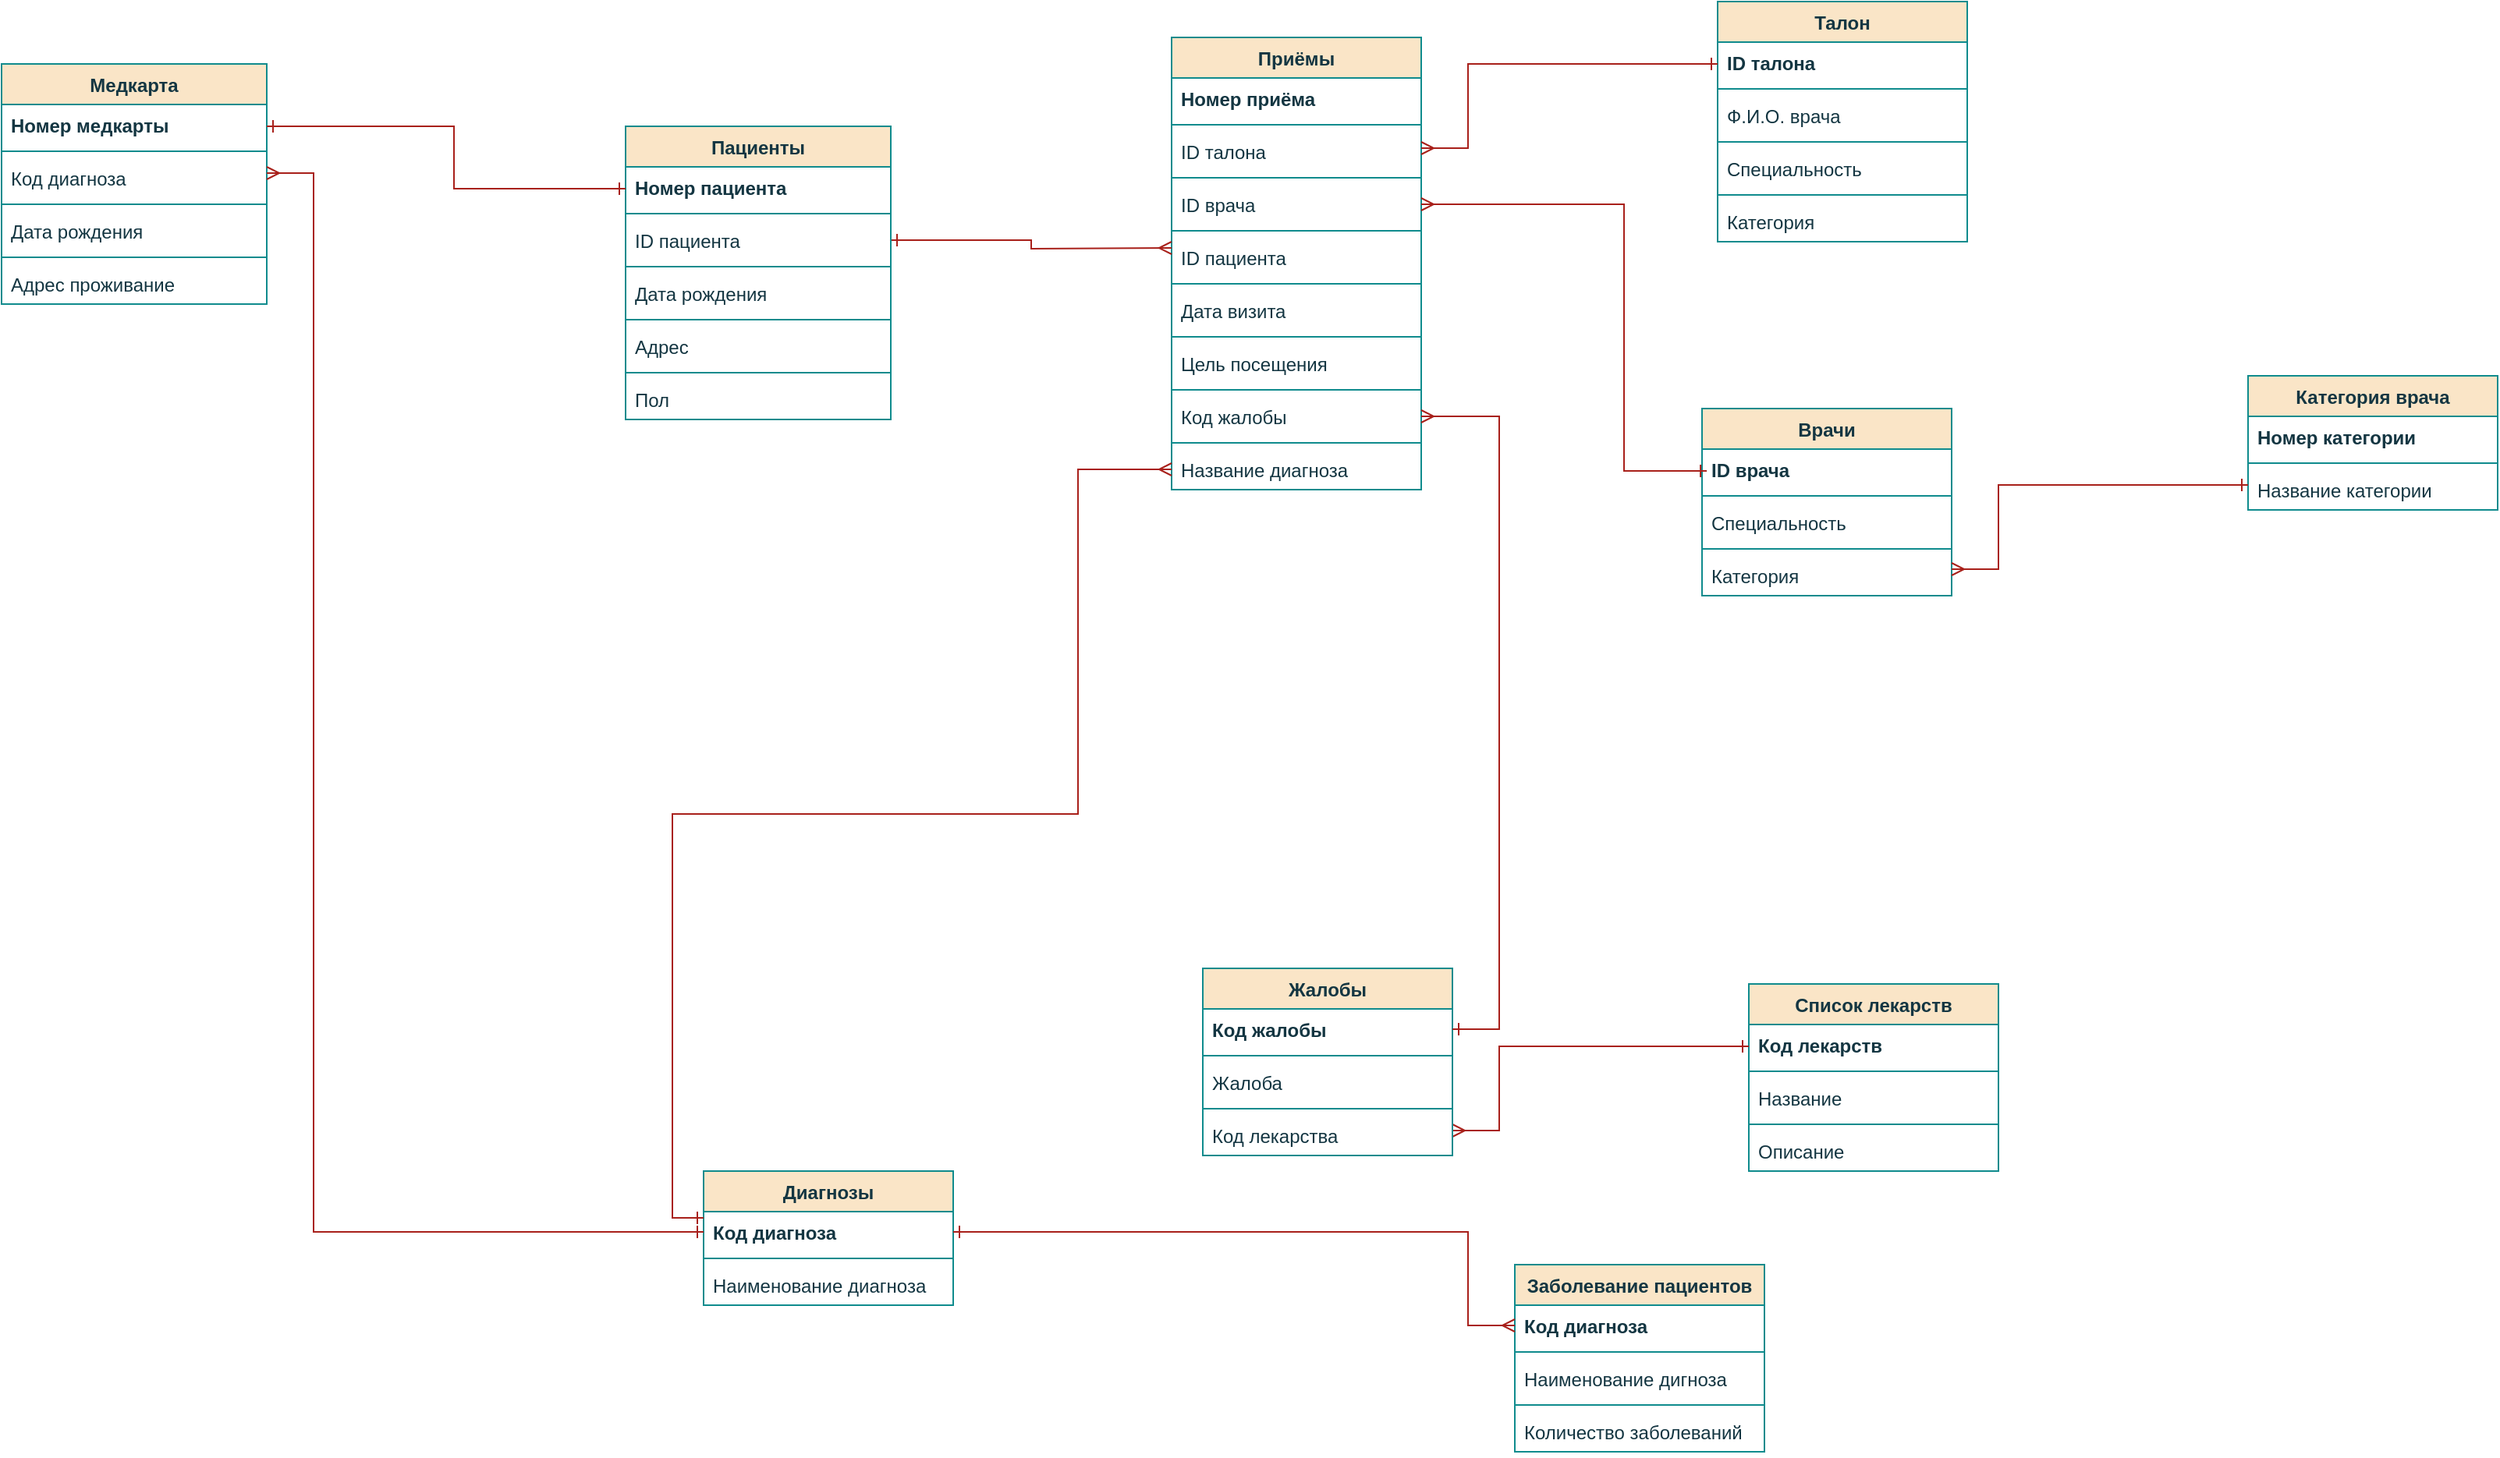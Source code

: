 <mxfile version="20.6.0" type="github"><diagram id="UCwzSl5liJeRn00fBnBf" name="Страница 2"><mxGraphModel dx="2429" dy="885" grid="1" gridSize="10" guides="1" tooltips="1" connect="1" arrows="1" fold="1" page="1" pageScale="1" pageWidth="827" pageHeight="1169" math="0" shadow="0"><root><mxCell id="0"/><mxCell id="1" parent="0"/><mxCell id="CNmERvj8I8a9SA8r2dwG-88" value="Приёмы" style="swimlane;fontStyle=1;align=center;verticalAlign=top;childLayout=stackLayout;horizontal=1;startSize=26;horizontalStack=0;resizeParent=1;resizeParentMax=0;resizeLast=0;collapsible=1;marginBottom=0;fillColor=#FAE5C7;strokeColor=#0F8B8D;fontColor=#143642;" vertex="1" parent="1"><mxGeometry x="380" y="423" width="160" height="290" as="geometry"/></mxCell><mxCell id="CNmERvj8I8a9SA8r2dwG-89" value="Номер приёма" style="text;strokeColor=none;fillColor=none;align=left;verticalAlign=top;spacingLeft=4;spacingRight=4;overflow=hidden;rotatable=0;points=[[0,0.5],[1,0.5]];portConstraint=eastwest;fontStyle=1;fontColor=#143642;" vertex="1" parent="CNmERvj8I8a9SA8r2dwG-88"><mxGeometry y="26" width="160" height="26" as="geometry"/></mxCell><mxCell id="CNmERvj8I8a9SA8r2dwG-90" value="" style="line;strokeWidth=1;fillColor=none;align=left;verticalAlign=middle;spacingTop=-1;spacingLeft=3;spacingRight=3;rotatable=0;labelPosition=right;points=[];portConstraint=eastwest;strokeColor=#0F8B8D;labelBackgroundColor=#DAD2D8;fontColor=#143642;" vertex="1" parent="CNmERvj8I8a9SA8r2dwG-88"><mxGeometry y="52" width="160" height="8" as="geometry"/></mxCell><mxCell id="CNmERvj8I8a9SA8r2dwG-91" value="ID талона" style="text;strokeColor=none;fillColor=none;align=left;verticalAlign=top;spacingLeft=4;spacingRight=4;overflow=hidden;rotatable=0;points=[[0,0.5],[1,0.5]];portConstraint=eastwest;fontStyle=0;fontColor=#143642;" vertex="1" parent="CNmERvj8I8a9SA8r2dwG-88"><mxGeometry y="60" width="160" height="26" as="geometry"/></mxCell><mxCell id="CNmERvj8I8a9SA8r2dwG-92" value="" style="line;strokeWidth=1;fillColor=none;align=left;verticalAlign=middle;spacingTop=-1;spacingLeft=3;spacingRight=3;rotatable=0;labelPosition=right;points=[];portConstraint=eastwest;strokeColor=#0F8B8D;labelBackgroundColor=#DAD2D8;fontColor=#143642;" vertex="1" parent="CNmERvj8I8a9SA8r2dwG-88"><mxGeometry y="86" width="160" height="8" as="geometry"/></mxCell><mxCell id="CNmERvj8I8a9SA8r2dwG-93" value="ID врача" style="text;strokeColor=none;fillColor=none;align=left;verticalAlign=top;spacingLeft=4;spacingRight=4;overflow=hidden;rotatable=0;points=[[0,0.5],[1,0.5]];portConstraint=eastwest;fontStyle=0;fontColor=#143642;" vertex="1" parent="CNmERvj8I8a9SA8r2dwG-88"><mxGeometry y="94" width="160" height="26" as="geometry"/></mxCell><mxCell id="CNmERvj8I8a9SA8r2dwG-94" value="" style="line;strokeWidth=1;fillColor=none;align=left;verticalAlign=middle;spacingTop=-1;spacingLeft=3;spacingRight=3;rotatable=0;labelPosition=right;points=[];portConstraint=eastwest;strokeColor=#0F8B8D;labelBackgroundColor=#DAD2D8;fontColor=#143642;" vertex="1" parent="CNmERvj8I8a9SA8r2dwG-88"><mxGeometry y="120" width="160" height="8" as="geometry"/></mxCell><mxCell id="CNmERvj8I8a9SA8r2dwG-95" value="ID пациента" style="text;strokeColor=none;fillColor=none;align=left;verticalAlign=top;spacingLeft=4;spacingRight=4;overflow=hidden;rotatable=0;points=[[0,0.5],[1,0.5]];portConstraint=eastwest;fontStyle=0;fontColor=#143642;" vertex="1" parent="CNmERvj8I8a9SA8r2dwG-88"><mxGeometry y="128" width="160" height="26" as="geometry"/></mxCell><mxCell id="CNmERvj8I8a9SA8r2dwG-96" value="" style="line;strokeWidth=1;fillColor=none;align=left;verticalAlign=middle;spacingTop=-1;spacingLeft=3;spacingRight=3;rotatable=0;labelPosition=right;points=[];portConstraint=eastwest;strokeColor=#0F8B8D;labelBackgroundColor=#DAD2D8;fontColor=#143642;" vertex="1" parent="CNmERvj8I8a9SA8r2dwG-88"><mxGeometry y="154" width="160" height="8" as="geometry"/></mxCell><mxCell id="CNmERvj8I8a9SA8r2dwG-97" value="Дата визита" style="text;strokeColor=none;fillColor=none;align=left;verticalAlign=top;spacingLeft=4;spacingRight=4;overflow=hidden;rotatable=0;points=[[0,0.5],[1,0.5]];portConstraint=eastwest;fontStyle=0;fontColor=#143642;" vertex="1" parent="CNmERvj8I8a9SA8r2dwG-88"><mxGeometry y="162" width="160" height="26" as="geometry"/></mxCell><mxCell id="CNmERvj8I8a9SA8r2dwG-98" value="" style="line;strokeWidth=1;fillColor=none;align=left;verticalAlign=middle;spacingTop=-1;spacingLeft=3;spacingRight=3;rotatable=0;labelPosition=right;points=[];portConstraint=eastwest;strokeColor=#0F8B8D;labelBackgroundColor=#DAD2D8;fontColor=#143642;" vertex="1" parent="CNmERvj8I8a9SA8r2dwG-88"><mxGeometry y="188" width="160" height="8" as="geometry"/></mxCell><mxCell id="CNmERvj8I8a9SA8r2dwG-99" value="Цель посещения" style="text;strokeColor=none;fillColor=none;align=left;verticalAlign=top;spacingLeft=4;spacingRight=4;overflow=hidden;rotatable=0;points=[[0,0.5],[1,0.5]];portConstraint=eastwest;fontColor=#143642;" vertex="1" parent="CNmERvj8I8a9SA8r2dwG-88"><mxGeometry y="196" width="160" height="26" as="geometry"/></mxCell><mxCell id="CNmERvj8I8a9SA8r2dwG-102" value="" style="line;strokeWidth=1;fillColor=none;align=left;verticalAlign=middle;spacingTop=-1;spacingLeft=3;spacingRight=3;rotatable=0;labelPosition=right;points=[];portConstraint=eastwest;strokeColor=#0F8B8D;labelBackgroundColor=#DAD2D8;fontColor=#143642;" vertex="1" parent="CNmERvj8I8a9SA8r2dwG-88"><mxGeometry y="222" width="160" height="8" as="geometry"/></mxCell><mxCell id="CNmERvj8I8a9SA8r2dwG-103" value="Код жалобы" style="text;strokeColor=none;fillColor=none;align=left;verticalAlign=top;spacingLeft=4;spacingRight=4;overflow=hidden;rotatable=0;points=[[0,0.5],[1,0.5]];portConstraint=eastwest;fontStyle=0;fontColor=#143642;" vertex="1" parent="CNmERvj8I8a9SA8r2dwG-88"><mxGeometry y="230" width="160" height="26" as="geometry"/></mxCell><mxCell id="CNmERvj8I8a9SA8r2dwG-104" value="" style="line;strokeWidth=1;fillColor=none;align=left;verticalAlign=middle;spacingTop=-1;spacingLeft=3;spacingRight=3;rotatable=0;labelPosition=right;points=[];portConstraint=eastwest;strokeColor=#0F8B8D;labelBackgroundColor=#DAD2D8;fontColor=#143642;" vertex="1" parent="CNmERvj8I8a9SA8r2dwG-88"><mxGeometry y="256" width="160" height="8" as="geometry"/></mxCell><mxCell id="CNmERvj8I8a9SA8r2dwG-105" value="Название диагноза" style="text;strokeColor=none;fillColor=none;align=left;verticalAlign=top;spacingLeft=4;spacingRight=4;overflow=hidden;rotatable=0;points=[[0,0.5],[1,0.5]];portConstraint=eastwest;fontColor=#143642;" vertex="1" parent="CNmERvj8I8a9SA8r2dwG-88"><mxGeometry y="264" width="160" height="26" as="geometry"/></mxCell><mxCell id="CNmERvj8I8a9SA8r2dwG-106" value="" style="edgeStyle=orthogonalEdgeStyle;fontSize=12;html=1;endArrow=ERone;endFill=1;rounded=0;startArrow=ERmany;startFill=0;entryX=1;entryY=0.5;entryDx=0;entryDy=0;exitX=0;exitY=0.5;exitDx=0;exitDy=0;labelBackgroundColor=#DAD2D8;strokeColor=#A8201A;fontColor=#143642;" edge="1" parent="1" target="CNmERvj8I8a9SA8r2dwG-110"><mxGeometry width="100" height="100" relative="1" as="geometry"><mxPoint x="380" y="558" as="sourcePoint"/><mxPoint x="220" y="490" as="targetPoint"/></mxGeometry></mxCell><mxCell id="CNmERvj8I8a9SA8r2dwG-107" value="Пациенты" style="swimlane;fontStyle=1;align=center;verticalAlign=top;childLayout=stackLayout;horizontal=1;startSize=26;horizontalStack=0;resizeParent=1;resizeParentMax=0;resizeLast=0;collapsible=1;marginBottom=0;fillColor=#FAE5C7;strokeColor=#0F8B8D;fontColor=#143642;" vertex="1" parent="1"><mxGeometry x="30" y="480" width="170" height="188" as="geometry"/></mxCell><mxCell id="CNmERvj8I8a9SA8r2dwG-108" value="Номер пациента" style="text;strokeColor=none;fillColor=none;align=left;verticalAlign=top;spacingLeft=4;spacingRight=4;overflow=hidden;rotatable=0;points=[[0,0.5],[1,0.5]];portConstraint=eastwest;fontStyle=1;fontColor=#143642;" vertex="1" parent="CNmERvj8I8a9SA8r2dwG-107"><mxGeometry y="26" width="170" height="26" as="geometry"/></mxCell><mxCell id="CNmERvj8I8a9SA8r2dwG-109" value="" style="line;strokeWidth=1;fillColor=none;align=left;verticalAlign=middle;spacingTop=-1;spacingLeft=3;spacingRight=3;rotatable=0;labelPosition=right;points=[];portConstraint=eastwest;strokeColor=#0F8B8D;labelBackgroundColor=#DAD2D8;fontColor=#143642;" vertex="1" parent="CNmERvj8I8a9SA8r2dwG-107"><mxGeometry y="52" width="170" height="8" as="geometry"/></mxCell><mxCell id="CNmERvj8I8a9SA8r2dwG-110" value="ID пациента" style="text;strokeColor=none;fillColor=none;align=left;verticalAlign=top;spacingLeft=4;spacingRight=4;overflow=hidden;rotatable=0;points=[[0,0.5],[1,0.5]];portConstraint=eastwest;fontStyle=0;fontColor=#143642;" vertex="1" parent="CNmERvj8I8a9SA8r2dwG-107"><mxGeometry y="60" width="170" height="26" as="geometry"/></mxCell><mxCell id="CNmERvj8I8a9SA8r2dwG-111" value="" style="line;strokeWidth=1;fillColor=none;align=left;verticalAlign=middle;spacingTop=-1;spacingLeft=3;spacingRight=3;rotatable=0;labelPosition=right;points=[];portConstraint=eastwest;strokeColor=#0F8B8D;labelBackgroundColor=#DAD2D8;fontColor=#143642;" vertex="1" parent="CNmERvj8I8a9SA8r2dwG-107"><mxGeometry y="86" width="170" height="8" as="geometry"/></mxCell><mxCell id="CNmERvj8I8a9SA8r2dwG-112" value="Дата рождения" style="text;strokeColor=none;fillColor=none;align=left;verticalAlign=top;spacingLeft=4;spacingRight=4;overflow=hidden;rotatable=0;points=[[0,0.5],[1,0.5]];portConstraint=eastwest;fontColor=#143642;" vertex="1" parent="CNmERvj8I8a9SA8r2dwG-107"><mxGeometry y="94" width="170" height="26" as="geometry"/></mxCell><mxCell id="CNmERvj8I8a9SA8r2dwG-113" value="" style="line;strokeWidth=1;fillColor=none;align=left;verticalAlign=middle;spacingTop=-1;spacingLeft=3;spacingRight=3;rotatable=0;labelPosition=right;points=[];portConstraint=eastwest;strokeColor=#0F8B8D;labelBackgroundColor=#DAD2D8;fontColor=#143642;" vertex="1" parent="CNmERvj8I8a9SA8r2dwG-107"><mxGeometry y="120" width="170" height="8" as="geometry"/></mxCell><mxCell id="CNmERvj8I8a9SA8r2dwG-114" value="Адрес" style="text;strokeColor=none;fillColor=none;align=left;verticalAlign=top;spacingLeft=4;spacingRight=4;overflow=hidden;rotatable=0;points=[[0,0.5],[1,0.5]];portConstraint=eastwest;fontColor=#143642;" vertex="1" parent="CNmERvj8I8a9SA8r2dwG-107"><mxGeometry y="128" width="170" height="26" as="geometry"/></mxCell><mxCell id="CNmERvj8I8a9SA8r2dwG-115" value="" style="line;strokeWidth=1;fillColor=none;align=left;verticalAlign=middle;spacingTop=-1;spacingLeft=3;spacingRight=3;rotatable=0;labelPosition=right;points=[];portConstraint=eastwest;strokeColor=#0F8B8D;labelBackgroundColor=#DAD2D8;fontColor=#143642;" vertex="1" parent="CNmERvj8I8a9SA8r2dwG-107"><mxGeometry y="154" width="170" height="8" as="geometry"/></mxCell><mxCell id="CNmERvj8I8a9SA8r2dwG-116" value="Пол" style="text;strokeColor=none;fillColor=none;align=left;verticalAlign=top;spacingLeft=4;spacingRight=4;overflow=hidden;rotatable=0;points=[[0,0.5],[1,0.5]];portConstraint=eastwest;fontColor=#143642;" vertex="1" parent="CNmERvj8I8a9SA8r2dwG-107"><mxGeometry y="162" width="170" height="26" as="geometry"/></mxCell><mxCell id="CNmERvj8I8a9SA8r2dwG-119" value="Медкарта" style="swimlane;fontStyle=1;align=center;verticalAlign=top;childLayout=stackLayout;horizontal=1;startSize=26;horizontalStack=0;resizeParent=1;resizeParentMax=0;resizeLast=0;collapsible=1;marginBottom=0;fillColor=#FAE5C7;strokeColor=#0F8B8D;fontColor=#143642;" vertex="1" parent="1"><mxGeometry x="-370" y="440" width="170" height="154" as="geometry"/></mxCell><mxCell id="CNmERvj8I8a9SA8r2dwG-120" value="Номер медкарты" style="text;strokeColor=none;fillColor=none;align=left;verticalAlign=top;spacingLeft=4;spacingRight=4;overflow=hidden;rotatable=0;points=[[0,0.5],[1,0.5]];portConstraint=eastwest;fontStyle=1;fontColor=#143642;" vertex="1" parent="CNmERvj8I8a9SA8r2dwG-119"><mxGeometry y="26" width="170" height="26" as="geometry"/></mxCell><mxCell id="CNmERvj8I8a9SA8r2dwG-121" value="" style="line;strokeWidth=1;fillColor=none;align=left;verticalAlign=middle;spacingTop=-1;spacingLeft=3;spacingRight=3;rotatable=0;labelPosition=right;points=[];portConstraint=eastwest;strokeColor=#0F8B8D;labelBackgroundColor=#DAD2D8;fontColor=#143642;" vertex="1" parent="CNmERvj8I8a9SA8r2dwG-119"><mxGeometry y="52" width="170" height="8" as="geometry"/></mxCell><mxCell id="CNmERvj8I8a9SA8r2dwG-122" value="Код диагноза" style="text;strokeColor=none;fillColor=none;align=left;verticalAlign=top;spacingLeft=4;spacingRight=4;overflow=hidden;rotatable=0;points=[[0,0.5],[1,0.5]];portConstraint=eastwest;fontColor=#143642;" vertex="1" parent="CNmERvj8I8a9SA8r2dwG-119"><mxGeometry y="60" width="170" height="26" as="geometry"/></mxCell><mxCell id="CNmERvj8I8a9SA8r2dwG-123" value="" style="line;strokeWidth=1;fillColor=none;align=left;verticalAlign=middle;spacingTop=-1;spacingLeft=3;spacingRight=3;rotatable=0;labelPosition=right;points=[];portConstraint=eastwest;strokeColor=#0F8B8D;labelBackgroundColor=#DAD2D8;fontColor=#143642;" vertex="1" parent="CNmERvj8I8a9SA8r2dwG-119"><mxGeometry y="86" width="170" height="8" as="geometry"/></mxCell><mxCell id="CNmERvj8I8a9SA8r2dwG-124" value="Дата рождения" style="text;strokeColor=none;fillColor=none;align=left;verticalAlign=top;spacingLeft=4;spacingRight=4;overflow=hidden;rotatable=0;points=[[0,0.5],[1,0.5]];portConstraint=eastwest;fontColor=#143642;" vertex="1" parent="CNmERvj8I8a9SA8r2dwG-119"><mxGeometry y="94" width="170" height="26" as="geometry"/></mxCell><mxCell id="CNmERvj8I8a9SA8r2dwG-125" value="" style="line;strokeWidth=1;fillColor=none;align=left;verticalAlign=middle;spacingTop=-1;spacingLeft=3;spacingRight=3;rotatable=0;labelPosition=right;points=[];portConstraint=eastwest;strokeColor=#0F8B8D;labelBackgroundColor=#DAD2D8;fontColor=#143642;" vertex="1" parent="CNmERvj8I8a9SA8r2dwG-119"><mxGeometry y="120" width="170" height="8" as="geometry"/></mxCell><mxCell id="CNmERvj8I8a9SA8r2dwG-126" value="Адрес проживание" style="text;strokeColor=none;fillColor=none;align=left;verticalAlign=top;spacingLeft=4;spacingRight=4;overflow=hidden;rotatable=0;points=[[0,0.5],[1,0.5]];portConstraint=eastwest;fontColor=#143642;" vertex="1" parent="CNmERvj8I8a9SA8r2dwG-119"><mxGeometry y="128" width="170" height="26" as="geometry"/></mxCell><mxCell id="CNmERvj8I8a9SA8r2dwG-127" value="" style="edgeStyle=orthogonalEdgeStyle;fontSize=12;html=1;endArrow=ERone;endFill=1;rounded=0;startArrow=ERone;startFill=0;entryX=1;entryY=0.5;entryDx=0;entryDy=0;exitX=0;exitY=0.5;exitDx=0;exitDy=0;labelBackgroundColor=#DAD2D8;strokeColor=#A8201A;fontColor=#143642;" edge="1" parent="1"><mxGeometry width="100" height="100" relative="1" as="geometry"><mxPoint x="30" y="520" as="sourcePoint"/><mxPoint x="-200" y="480" as="targetPoint"/><Array as="points"><mxPoint x="-80" y="520"/><mxPoint x="-80" y="480"/></Array></mxGeometry></mxCell><mxCell id="CNmERvj8I8a9SA8r2dwG-128" value="Талон" style="swimlane;fontStyle=1;align=center;verticalAlign=top;childLayout=stackLayout;horizontal=1;startSize=26;horizontalStack=0;resizeParent=1;resizeParentMax=0;resizeLast=0;collapsible=1;marginBottom=0;fillColor=#FAE5C7;strokeColor=#0F8B8D;fontColor=#143642;" vertex="1" parent="1"><mxGeometry x="730" y="400" width="160" height="154" as="geometry"/></mxCell><mxCell id="CNmERvj8I8a9SA8r2dwG-129" value="ID талона" style="text;strokeColor=none;fillColor=none;align=left;verticalAlign=top;spacingLeft=4;spacingRight=4;overflow=hidden;rotatable=0;points=[[0,0.5],[1,0.5]];portConstraint=eastwest;fontStyle=1;fontColor=#143642;" vertex="1" parent="CNmERvj8I8a9SA8r2dwG-128"><mxGeometry y="26" width="160" height="26" as="geometry"/></mxCell><mxCell id="CNmERvj8I8a9SA8r2dwG-130" value="" style="line;strokeWidth=1;fillColor=none;align=left;verticalAlign=middle;spacingTop=-1;spacingLeft=3;spacingRight=3;rotatable=0;labelPosition=right;points=[];portConstraint=eastwest;strokeColor=#0F8B8D;labelBackgroundColor=#DAD2D8;fontColor=#143642;" vertex="1" parent="CNmERvj8I8a9SA8r2dwG-128"><mxGeometry y="52" width="160" height="8" as="geometry"/></mxCell><mxCell id="CNmERvj8I8a9SA8r2dwG-131" value="Ф.И.О. врача" style="text;strokeColor=none;fillColor=none;align=left;verticalAlign=top;spacingLeft=4;spacingRight=4;overflow=hidden;rotatable=0;points=[[0,0.5],[1,0.5]];portConstraint=eastwest;fontColor=#143642;" vertex="1" parent="CNmERvj8I8a9SA8r2dwG-128"><mxGeometry y="60" width="160" height="26" as="geometry"/></mxCell><mxCell id="CNmERvj8I8a9SA8r2dwG-132" value="" style="line;strokeWidth=1;fillColor=none;align=left;verticalAlign=middle;spacingTop=-1;spacingLeft=3;spacingRight=3;rotatable=0;labelPosition=right;points=[];portConstraint=eastwest;strokeColor=#0F8B8D;labelBackgroundColor=#DAD2D8;fontColor=#143642;" vertex="1" parent="CNmERvj8I8a9SA8r2dwG-128"><mxGeometry y="86" width="160" height="8" as="geometry"/></mxCell><mxCell id="CNmERvj8I8a9SA8r2dwG-133" value="Специальность" style="text;strokeColor=none;fillColor=none;align=left;verticalAlign=top;spacingLeft=4;spacingRight=4;overflow=hidden;rotatable=0;points=[[0,0.5],[1,0.5]];portConstraint=eastwest;fontColor=#143642;" vertex="1" parent="CNmERvj8I8a9SA8r2dwG-128"><mxGeometry y="94" width="160" height="26" as="geometry"/></mxCell><mxCell id="CNmERvj8I8a9SA8r2dwG-134" value="" style="line;strokeWidth=1;fillColor=none;align=left;verticalAlign=middle;spacingTop=-1;spacingLeft=3;spacingRight=3;rotatable=0;labelPosition=right;points=[];portConstraint=eastwest;strokeColor=#0F8B8D;labelBackgroundColor=#DAD2D8;fontColor=#143642;" vertex="1" parent="CNmERvj8I8a9SA8r2dwG-128"><mxGeometry y="120" width="160" height="8" as="geometry"/></mxCell><mxCell id="CNmERvj8I8a9SA8r2dwG-135" value="Категория" style="text;strokeColor=none;fillColor=none;align=left;verticalAlign=top;spacingLeft=4;spacingRight=4;overflow=hidden;rotatable=0;points=[[0,0.5],[1,0.5]];portConstraint=eastwest;fontColor=#143642;" vertex="1" parent="CNmERvj8I8a9SA8r2dwG-128"><mxGeometry y="128" width="160" height="26" as="geometry"/></mxCell><mxCell id="CNmERvj8I8a9SA8r2dwG-136" value="" style="edgeStyle=orthogonalEdgeStyle;fontSize=12;html=1;endArrow=ERone;endFill=1;rounded=0;startArrow=ERmany;startFill=0;exitX=1;exitY=0.5;exitDx=0;exitDy=0;labelBackgroundColor=#DAD2D8;strokeColor=#A8201A;fontColor=#143642;" edge="1" parent="1"><mxGeometry width="100" height="100" relative="1" as="geometry"><mxPoint x="540" y="494" as="sourcePoint"/><mxPoint x="730" y="440" as="targetPoint"/><Array as="points"><mxPoint x="570" y="494"/><mxPoint x="570" y="440"/></Array></mxGeometry></mxCell><mxCell id="CNmERvj8I8a9SA8r2dwG-137" value="Врачи" style="swimlane;fontStyle=1;align=center;verticalAlign=top;childLayout=stackLayout;horizontal=1;startSize=26;horizontalStack=0;resizeParent=1;resizeParentMax=0;resizeLast=0;collapsible=1;marginBottom=0;fillColor=#FAE5C7;strokeColor=#0F8B8D;fontColor=#143642;" vertex="1" parent="1"><mxGeometry x="720" y="661" width="160" height="120" as="geometry"/></mxCell><mxCell id="CNmERvj8I8a9SA8r2dwG-138" value="ID врача" style="text;strokeColor=none;fillColor=none;align=left;verticalAlign=top;spacingLeft=4;spacingRight=4;overflow=hidden;rotatable=0;points=[[0,0.5],[1,0.5]];portConstraint=eastwest;fontStyle=1;fontColor=#143642;" vertex="1" parent="CNmERvj8I8a9SA8r2dwG-137"><mxGeometry y="26" width="160" height="26" as="geometry"/></mxCell><mxCell id="CNmERvj8I8a9SA8r2dwG-139" value="" style="line;strokeWidth=1;fillColor=none;align=left;verticalAlign=middle;spacingTop=-1;spacingLeft=3;spacingRight=3;rotatable=0;labelPosition=right;points=[];portConstraint=eastwest;strokeColor=#0F8B8D;labelBackgroundColor=#DAD2D8;fontColor=#143642;" vertex="1" parent="CNmERvj8I8a9SA8r2dwG-137"><mxGeometry y="52" width="160" height="8" as="geometry"/></mxCell><mxCell id="CNmERvj8I8a9SA8r2dwG-140" value="Специальность" style="text;strokeColor=none;fillColor=none;align=left;verticalAlign=top;spacingLeft=4;spacingRight=4;overflow=hidden;rotatable=0;points=[[0,0.5],[1,0.5]];portConstraint=eastwest;fontColor=#143642;" vertex="1" parent="CNmERvj8I8a9SA8r2dwG-137"><mxGeometry y="60" width="160" height="26" as="geometry"/></mxCell><mxCell id="CNmERvj8I8a9SA8r2dwG-141" value="" style="line;strokeWidth=1;fillColor=none;align=left;verticalAlign=middle;spacingTop=-1;spacingLeft=3;spacingRight=3;rotatable=0;labelPosition=right;points=[];portConstraint=eastwest;strokeColor=#0F8B8D;labelBackgroundColor=#DAD2D8;fontColor=#143642;" vertex="1" parent="CNmERvj8I8a9SA8r2dwG-137"><mxGeometry y="86" width="160" height="8" as="geometry"/></mxCell><mxCell id="CNmERvj8I8a9SA8r2dwG-142" value="Категория" style="text;strokeColor=none;fillColor=none;align=left;verticalAlign=top;spacingLeft=4;spacingRight=4;overflow=hidden;rotatable=0;points=[[0,0.5],[1,0.5]];portConstraint=eastwest;fontStyle=0;fontColor=#143642;" vertex="1" parent="CNmERvj8I8a9SA8r2dwG-137"><mxGeometry y="94" width="160" height="26" as="geometry"/></mxCell><mxCell id="CNmERvj8I8a9SA8r2dwG-149" value="" style="edgeStyle=orthogonalEdgeStyle;fontSize=12;html=1;endArrow=ERone;endFill=1;rounded=0;startArrow=ERmany;startFill=0;exitX=1;exitY=0.5;exitDx=0;exitDy=0;entryX=0.019;entryY=0.538;entryDx=0;entryDy=0;entryPerimeter=0;labelBackgroundColor=#DAD2D8;strokeColor=#A8201A;fontColor=#143642;" edge="1" parent="1" source="CNmERvj8I8a9SA8r2dwG-93" target="CNmERvj8I8a9SA8r2dwG-138"><mxGeometry width="100" height="100" relative="1" as="geometry"><mxPoint x="770" y="590.98" as="sourcePoint"/><mxPoint x="660" y="710" as="targetPoint"/><Array as="points"><mxPoint x="670" y="530"/><mxPoint x="670" y="701"/></Array></mxGeometry></mxCell><mxCell id="CNmERvj8I8a9SA8r2dwG-151" value="Категория врача" style="swimlane;fontStyle=1;align=center;verticalAlign=top;childLayout=stackLayout;horizontal=1;startSize=26;horizontalStack=0;resizeParent=1;resizeParentMax=0;resizeLast=0;collapsible=1;marginBottom=0;fillColor=#FAE5C7;strokeColor=#0F8B8D;fontColor=#143642;" vertex="1" parent="1"><mxGeometry x="1070" y="640" width="160" height="86" as="geometry"/></mxCell><mxCell id="CNmERvj8I8a9SA8r2dwG-152" value="Номер категории" style="text;strokeColor=none;fillColor=none;align=left;verticalAlign=top;spacingLeft=4;spacingRight=4;overflow=hidden;rotatable=0;points=[[0,0.5],[1,0.5]];portConstraint=eastwest;fontStyle=1;fontColor=#143642;" vertex="1" parent="CNmERvj8I8a9SA8r2dwG-151"><mxGeometry y="26" width="160" height="26" as="geometry"/></mxCell><mxCell id="CNmERvj8I8a9SA8r2dwG-153" value="" style="line;strokeWidth=1;fillColor=none;align=left;verticalAlign=middle;spacingTop=-1;spacingLeft=3;spacingRight=3;rotatable=0;labelPosition=right;points=[];portConstraint=eastwest;strokeColor=#0F8B8D;labelBackgroundColor=#DAD2D8;fontColor=#143642;" vertex="1" parent="CNmERvj8I8a9SA8r2dwG-151"><mxGeometry y="52" width="160" height="8" as="geometry"/></mxCell><mxCell id="CNmERvj8I8a9SA8r2dwG-154" value="Название категории " style="text;strokeColor=none;fillColor=none;align=left;verticalAlign=top;spacingLeft=4;spacingRight=4;overflow=hidden;rotatable=0;points=[[0,0.5],[1,0.5]];portConstraint=eastwest;fontColor=#143642;" vertex="1" parent="CNmERvj8I8a9SA8r2dwG-151"><mxGeometry y="60" width="160" height="26" as="geometry"/></mxCell><mxCell id="CNmERvj8I8a9SA8r2dwG-155" value="" style="edgeStyle=orthogonalEdgeStyle;fontSize=12;html=1;endArrow=ERone;endFill=1;rounded=0;startArrow=ERmany;startFill=0;exitX=1;exitY=0.5;exitDx=0;exitDy=0;labelBackgroundColor=#DAD2D8;strokeColor=#A8201A;fontColor=#143642;" edge="1" parent="1"><mxGeometry width="100" height="100" relative="1" as="geometry"><mxPoint x="880" y="764" as="sourcePoint"/><mxPoint x="1070" y="710" as="targetPoint"/><Array as="points"><mxPoint x="910" y="764"/><mxPoint x="910" y="710"/></Array></mxGeometry></mxCell><mxCell id="CNmERvj8I8a9SA8r2dwG-156" value="Список лекарств" style="swimlane;fontStyle=1;align=center;verticalAlign=top;childLayout=stackLayout;horizontal=1;startSize=26;horizontalStack=0;resizeParent=1;resizeParentMax=0;resizeLast=0;collapsible=1;marginBottom=0;fillColor=#FAE5C7;strokeColor=#0F8B8D;fontColor=#143642;" vertex="1" parent="1"><mxGeometry x="750" y="1030" width="160" height="120" as="geometry"/></mxCell><mxCell id="CNmERvj8I8a9SA8r2dwG-157" value="Код лекарств" style="text;strokeColor=none;fillColor=none;align=left;verticalAlign=top;spacingLeft=4;spacingRight=4;overflow=hidden;rotatable=0;points=[[0,0.5],[1,0.5]];portConstraint=eastwest;fontStyle=1;fontColor=#143642;" vertex="1" parent="CNmERvj8I8a9SA8r2dwG-156"><mxGeometry y="26" width="160" height="26" as="geometry"/></mxCell><mxCell id="CNmERvj8I8a9SA8r2dwG-158" value="" style="line;strokeWidth=1;fillColor=none;align=left;verticalAlign=middle;spacingTop=-1;spacingLeft=3;spacingRight=3;rotatable=0;labelPosition=right;points=[];portConstraint=eastwest;strokeColor=#0F8B8D;labelBackgroundColor=#DAD2D8;fontColor=#143642;" vertex="1" parent="CNmERvj8I8a9SA8r2dwG-156"><mxGeometry y="52" width="160" height="8" as="geometry"/></mxCell><mxCell id="CNmERvj8I8a9SA8r2dwG-159" value="Название" style="text;strokeColor=none;fillColor=none;align=left;verticalAlign=top;spacingLeft=4;spacingRight=4;overflow=hidden;rotatable=0;points=[[0,0.5],[1,0.5]];portConstraint=eastwest;fontColor=#143642;" vertex="1" parent="CNmERvj8I8a9SA8r2dwG-156"><mxGeometry y="60" width="160" height="26" as="geometry"/></mxCell><mxCell id="CNmERvj8I8a9SA8r2dwG-160" value="" style="line;strokeWidth=1;fillColor=none;align=left;verticalAlign=middle;spacingTop=-1;spacingLeft=3;spacingRight=3;rotatable=0;labelPosition=right;points=[];portConstraint=eastwest;strokeColor=#0F8B8D;labelBackgroundColor=#DAD2D8;fontColor=#143642;" vertex="1" parent="CNmERvj8I8a9SA8r2dwG-156"><mxGeometry y="86" width="160" height="8" as="geometry"/></mxCell><mxCell id="CNmERvj8I8a9SA8r2dwG-161" value="Описание" style="text;strokeColor=none;fillColor=none;align=left;verticalAlign=top;spacingLeft=4;spacingRight=4;overflow=hidden;rotatable=0;points=[[0,0.5],[1,0.5]];portConstraint=eastwest;fontColor=#143642;" vertex="1" parent="CNmERvj8I8a9SA8r2dwG-156"><mxGeometry y="94" width="160" height="26" as="geometry"/></mxCell><mxCell id="CNmERvj8I8a9SA8r2dwG-162" value="" style="edgeStyle=orthogonalEdgeStyle;fontSize=12;html=1;endArrow=ERone;endFill=1;rounded=0;startArrow=ERmany;startFill=0;exitX=1;exitY=0.5;exitDx=0;exitDy=0;labelBackgroundColor=#DAD2D8;strokeColor=#A8201A;fontColor=#143642;" edge="1" parent="1"><mxGeometry width="100" height="100" relative="1" as="geometry"><mxPoint x="560" y="1124" as="sourcePoint"/><mxPoint x="750" y="1070" as="targetPoint"/><Array as="points"><mxPoint x="590" y="1124"/><mxPoint x="590" y="1070"/></Array></mxGeometry></mxCell><mxCell id="CNmERvj8I8a9SA8r2dwG-163" value="Жалобы" style="swimlane;fontStyle=1;align=center;verticalAlign=top;childLayout=stackLayout;horizontal=1;startSize=26;horizontalStack=0;resizeParent=1;resizeParentMax=0;resizeLast=0;collapsible=1;marginBottom=0;fillColor=#FAE5C7;strokeColor=#0F8B8D;fontColor=#143642;" vertex="1" parent="1"><mxGeometry x="400" y="1020" width="160" height="120" as="geometry"/></mxCell><mxCell id="CNmERvj8I8a9SA8r2dwG-164" value="Код жалобы" style="text;strokeColor=none;fillColor=none;align=left;verticalAlign=top;spacingLeft=4;spacingRight=4;overflow=hidden;rotatable=0;points=[[0,0.5],[1,0.5]];portConstraint=eastwest;fontStyle=1;fontColor=#143642;" vertex="1" parent="CNmERvj8I8a9SA8r2dwG-163"><mxGeometry y="26" width="160" height="26" as="geometry"/></mxCell><mxCell id="CNmERvj8I8a9SA8r2dwG-165" value="" style="line;strokeWidth=1;fillColor=none;align=left;verticalAlign=middle;spacingTop=-1;spacingLeft=3;spacingRight=3;rotatable=0;labelPosition=right;points=[];portConstraint=eastwest;strokeColor=#0F8B8D;labelBackgroundColor=#DAD2D8;fontColor=#143642;" vertex="1" parent="CNmERvj8I8a9SA8r2dwG-163"><mxGeometry y="52" width="160" height="8" as="geometry"/></mxCell><mxCell id="CNmERvj8I8a9SA8r2dwG-166" value="Жалоба" style="text;strokeColor=none;fillColor=none;align=left;verticalAlign=top;spacingLeft=4;spacingRight=4;overflow=hidden;rotatable=0;points=[[0,0.5],[1,0.5]];portConstraint=eastwest;fontColor=#143642;" vertex="1" parent="CNmERvj8I8a9SA8r2dwG-163"><mxGeometry y="60" width="160" height="26" as="geometry"/></mxCell><mxCell id="CNmERvj8I8a9SA8r2dwG-167" value="" style="line;strokeWidth=1;fillColor=none;align=left;verticalAlign=middle;spacingTop=-1;spacingLeft=3;spacingRight=3;rotatable=0;labelPosition=right;points=[];portConstraint=eastwest;strokeColor=#0F8B8D;labelBackgroundColor=#DAD2D8;fontColor=#143642;" vertex="1" parent="CNmERvj8I8a9SA8r2dwG-163"><mxGeometry y="86" width="160" height="8" as="geometry"/></mxCell><mxCell id="CNmERvj8I8a9SA8r2dwG-168" value="Код лекарства" style="text;strokeColor=none;fillColor=none;align=left;verticalAlign=top;spacingLeft=4;spacingRight=4;overflow=hidden;rotatable=0;points=[[0,0.5],[1,0.5]];portConstraint=eastwest;fontColor=#143642;" vertex="1" parent="CNmERvj8I8a9SA8r2dwG-163"><mxGeometry y="94" width="160" height="26" as="geometry"/></mxCell><mxCell id="CNmERvj8I8a9SA8r2dwG-169" value="Диагнозы" style="swimlane;fontStyle=1;align=center;verticalAlign=top;childLayout=stackLayout;horizontal=1;startSize=26;horizontalStack=0;resizeParent=1;resizeParentMax=0;resizeLast=0;collapsible=1;marginBottom=0;fillColor=#FAE5C7;strokeColor=#0F8B8D;fontColor=#143642;" vertex="1" parent="1"><mxGeometry x="80" y="1150" width="160" height="86" as="geometry"/></mxCell><mxCell id="CNmERvj8I8a9SA8r2dwG-170" value="Код диагноза" style="text;strokeColor=none;fillColor=none;align=left;verticalAlign=top;spacingLeft=4;spacingRight=4;overflow=hidden;rotatable=0;points=[[0,0.5],[1,0.5]];portConstraint=eastwest;fontStyle=1;fontColor=#143642;" vertex="1" parent="CNmERvj8I8a9SA8r2dwG-169"><mxGeometry y="26" width="160" height="26" as="geometry"/></mxCell><mxCell id="CNmERvj8I8a9SA8r2dwG-171" value="" style="line;strokeWidth=1;fillColor=none;align=left;verticalAlign=middle;spacingTop=-1;spacingLeft=3;spacingRight=3;rotatable=0;labelPosition=right;points=[];portConstraint=eastwest;strokeColor=#0F8B8D;labelBackgroundColor=#DAD2D8;fontColor=#143642;" vertex="1" parent="CNmERvj8I8a9SA8r2dwG-169"><mxGeometry y="52" width="160" height="8" as="geometry"/></mxCell><mxCell id="CNmERvj8I8a9SA8r2dwG-172" value="Наименование диагноза" style="text;strokeColor=none;fillColor=none;align=left;verticalAlign=top;spacingLeft=4;spacingRight=4;overflow=hidden;rotatable=0;points=[[0,0.5],[1,0.5]];portConstraint=eastwest;fontColor=#143642;" vertex="1" parent="CNmERvj8I8a9SA8r2dwG-169"><mxGeometry y="60" width="160" height="26" as="geometry"/></mxCell><mxCell id="CNmERvj8I8a9SA8r2dwG-173" value="Заболевание пациентов" style="swimlane;fontStyle=1;align=center;verticalAlign=top;childLayout=stackLayout;horizontal=1;startSize=26;horizontalStack=0;resizeParent=1;resizeParentMax=0;resizeLast=0;collapsible=1;marginBottom=0;fillColor=#FAE5C7;strokeColor=#0F8B8D;fontColor=#143642;" vertex="1" parent="1"><mxGeometry x="600" y="1210" width="160" height="120" as="geometry"/></mxCell><mxCell id="CNmERvj8I8a9SA8r2dwG-174" value="Код диагноза" style="text;strokeColor=none;fillColor=none;align=left;verticalAlign=top;spacingLeft=4;spacingRight=4;overflow=hidden;rotatable=0;points=[[0,0.5],[1,0.5]];portConstraint=eastwest;fontStyle=1;fontColor=#143642;" vertex="1" parent="CNmERvj8I8a9SA8r2dwG-173"><mxGeometry y="26" width="160" height="26" as="geometry"/></mxCell><mxCell id="CNmERvj8I8a9SA8r2dwG-175" value="" style="line;strokeWidth=1;fillColor=none;align=left;verticalAlign=middle;spacingTop=-1;spacingLeft=3;spacingRight=3;rotatable=0;labelPosition=right;points=[];portConstraint=eastwest;strokeColor=#0F8B8D;labelBackgroundColor=#DAD2D8;fontColor=#143642;" vertex="1" parent="CNmERvj8I8a9SA8r2dwG-173"><mxGeometry y="52" width="160" height="8" as="geometry"/></mxCell><mxCell id="CNmERvj8I8a9SA8r2dwG-176" value="Наименование дигноза" style="text;strokeColor=none;fillColor=none;align=left;verticalAlign=top;spacingLeft=4;spacingRight=4;overflow=hidden;rotatable=0;points=[[0,0.5],[1,0.5]];portConstraint=eastwest;fontColor=#143642;" vertex="1" parent="CNmERvj8I8a9SA8r2dwG-173"><mxGeometry y="60" width="160" height="26" as="geometry"/></mxCell><mxCell id="CNmERvj8I8a9SA8r2dwG-177" value="" style="line;strokeWidth=1;fillColor=none;align=left;verticalAlign=middle;spacingTop=-1;spacingLeft=3;spacingRight=3;rotatable=0;labelPosition=right;points=[];portConstraint=eastwest;strokeColor=#0F8B8D;labelBackgroundColor=#DAD2D8;fontColor=#143642;" vertex="1" parent="CNmERvj8I8a9SA8r2dwG-173"><mxGeometry y="86" width="160" height="8" as="geometry"/></mxCell><mxCell id="CNmERvj8I8a9SA8r2dwG-178" value="Количество заболеваний" style="text;strokeColor=none;fillColor=none;align=left;verticalAlign=top;spacingLeft=4;spacingRight=4;overflow=hidden;rotatable=0;points=[[0,0.5],[1,0.5]];portConstraint=eastwest;fontColor=#143642;" vertex="1" parent="CNmERvj8I8a9SA8r2dwG-173"><mxGeometry y="94" width="160" height="26" as="geometry"/></mxCell><mxCell id="CNmERvj8I8a9SA8r2dwG-179" value="" style="edgeStyle=orthogonalEdgeStyle;fontSize=12;html=1;endArrow=ERone;endFill=1;rounded=0;startArrow=ERmany;startFill=0;labelBackgroundColor=#DAD2D8;strokeColor=#A8201A;fontColor=#143642;" edge="1" parent="1"><mxGeometry width="100" height="100" relative="1" as="geometry"><mxPoint x="380" y="700" as="sourcePoint"/><mxPoint x="80" y="1180" as="targetPoint"/><Array as="points"><mxPoint x="320" y="700"/><mxPoint x="320" y="921"/><mxPoint x="60" y="921"/><mxPoint x="60" y="1180"/><mxPoint x="80" y="1180"/></Array></mxGeometry></mxCell><mxCell id="CNmERvj8I8a9SA8r2dwG-180" value="" style="edgeStyle=orthogonalEdgeStyle;fontSize=12;html=1;endArrow=ERone;endFill=1;rounded=0;startArrow=ERmany;startFill=0;entryX=1;entryY=0.5;entryDx=0;entryDy=0;exitX=0;exitY=0.5;exitDx=0;exitDy=0;labelBackgroundColor=#DAD2D8;strokeColor=#A8201A;fontColor=#143642;" edge="1" parent="1" source="CNmERvj8I8a9SA8r2dwG-174" target="CNmERvj8I8a9SA8r2dwG-170"><mxGeometry width="100" height="100" relative="1" as="geometry"><mxPoint x="570" y="1240" as="sourcePoint"/><mxPoint x="250" y="1190" as="targetPoint"/><Array as="points"><mxPoint x="570" y="1249"/><mxPoint x="570" y="1189"/></Array></mxGeometry></mxCell><mxCell id="CNmERvj8I8a9SA8r2dwG-181" value="" style="edgeStyle=orthogonalEdgeStyle;fontSize=12;html=1;endArrow=ERone;endFill=1;rounded=0;startArrow=ERmany;startFill=0;exitX=1;exitY=0.5;exitDx=0;exitDy=0;entryX=0;entryY=0.5;entryDx=0;entryDy=0;labelBackgroundColor=#DAD2D8;strokeColor=#A8201A;fontColor=#143642;" edge="1" parent="1" target="CNmERvj8I8a9SA8r2dwG-170"><mxGeometry width="100" height="100" relative="1" as="geometry"><mxPoint x="-200" y="510" as="sourcePoint"/><mxPoint x="70" y="1190" as="targetPoint"/><Array as="points"><mxPoint x="-170" y="510"/><mxPoint x="-170" y="1189"/></Array></mxGeometry></mxCell><mxCell id="CNmERvj8I8a9SA8r2dwG-182" value="" style="edgeStyle=orthogonalEdgeStyle;fontSize=12;html=1;endArrow=ERone;endFill=1;rounded=0;startArrow=ERmany;startFill=0;exitX=1;exitY=0.5;exitDx=0;exitDy=0;entryX=1;entryY=0.5;entryDx=0;entryDy=0;labelBackgroundColor=#DAD2D8;strokeColor=#A8201A;fontColor=#143642;" edge="1" parent="1" source="CNmERvj8I8a9SA8r2dwG-103" target="CNmERvj8I8a9SA8r2dwG-164"><mxGeometry width="100" height="100" relative="1" as="geometry"><mxPoint x="550" y="702" as="sourcePoint"/><mxPoint x="700" y="951" as="targetPoint"/><Array as="points"><mxPoint x="590" y="666"/><mxPoint x="590" y="1059"/></Array></mxGeometry></mxCell></root></mxGraphModel></diagram></mxfile>